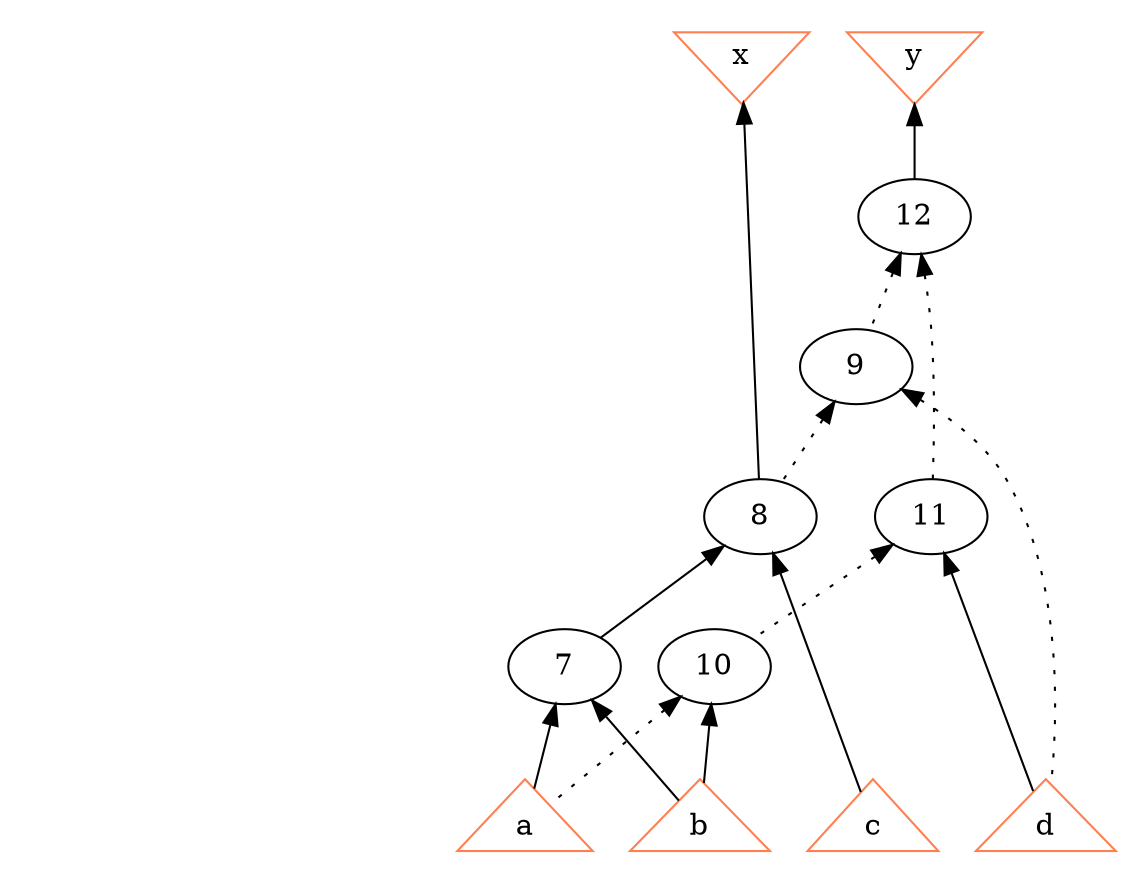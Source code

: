 digraph network {
size = "7.5,10";
center = true;
edge [dir = back];

{
  node [shape = plaintext];
  edge [style = invis];
  LevelTitle1 [label=""];
  LevelTitle2 [label=""];
  Level5 [label = ""];
  Level4 [label = ""];
  Level3 [label = ""];
  Level2 [label = ""];
  Level1 [label = ""];
  Level0 [label = ""];
  Level5 ->  Level4 ->  Level3 ->  Level2 ->  Level1 ->  Level0;
}

{
  rank = same;
  Level5;
  Node5 [label = "x", shape = invtriangle, color = coral, fillcolor = coral];
  Node6 [label = "y", shape = invtriangle, color = coral, fillcolor = coral];
}

{
  rank = same;
  Level4;
  Node12 [label = "12\n", shape = ellipse];
}

{
  rank = same;
  Level3;
  Node9 [label = "9\n", shape = ellipse];
}

{
  rank = same;
  Level2;
  Node8 [label = "8\n", shape = ellipse];
  Node11 [label = "11\n", shape = ellipse];
}

{
  rank = same;
  Level1;
  Node7 [label = "7\n", shape = ellipse];
  Node10 [label = "10\n", shape = ellipse];
}

{
  rank = same;
  Level0;
  Node1 [label = "a", shape = triangle, color = coral, fillcolor = coral];
  Node2 [label = "b", shape = triangle, color = coral, fillcolor = coral];
  Node3 [label = "c", shape = triangle, color = coral, fillcolor = coral];
  Node4 [label = "d", shape = triangle, color = coral, fillcolor = coral];
  Node1 -> Node2 -> Node3 -> Node4 [style=invis];
}

Node5 -> Node6 [style = invis];
Node5 -> Node8 [style = solid];
Node6 -> Node12 [style = solid];
Node7 -> Node1 [style = solid];
Node7 -> Node2 [style = solid];
Node8 -> Node3 [style = solid];
Node8 -> Node7 [style = solid];
Node9 -> Node4 [style = dotted];
Node9 -> Node8 [style = dotted];
Node10 -> Node1 [style = dotted];
Node10 -> Node2 [style = solid];
Node11 -> Node4 [style = solid];
Node11 -> Node10 [style = dotted];
Node12 -> Node9 [style = dotted];
Node12 -> Node11 [style = dotted];
}
